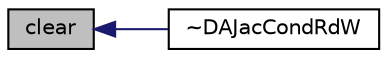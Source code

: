 digraph "clear"
{
  bgcolor="transparent";
  edge [fontname="Helvetica",fontsize="10",labelfontname="Helvetica",labelfontsize="10"];
  node [fontname="Helvetica",fontsize="10",shape=record];
  rankdir="LR";
  Node138 [label="clear",height=0.2,width=0.4,color="black", fillcolor="grey75", style="filled", fontcolor="black"];
  Node138 -> Node139 [dir="back",color="midnightblue",fontsize="10",style="solid",fontname="Helvetica"];
  Node139 [label="~DAJacCondRdW",height=0.2,width=0.4,color="black",URL="$classFoam_1_1DAJacCondRdW.html#a47bdc666813894199a71872e5d296101"];
}
